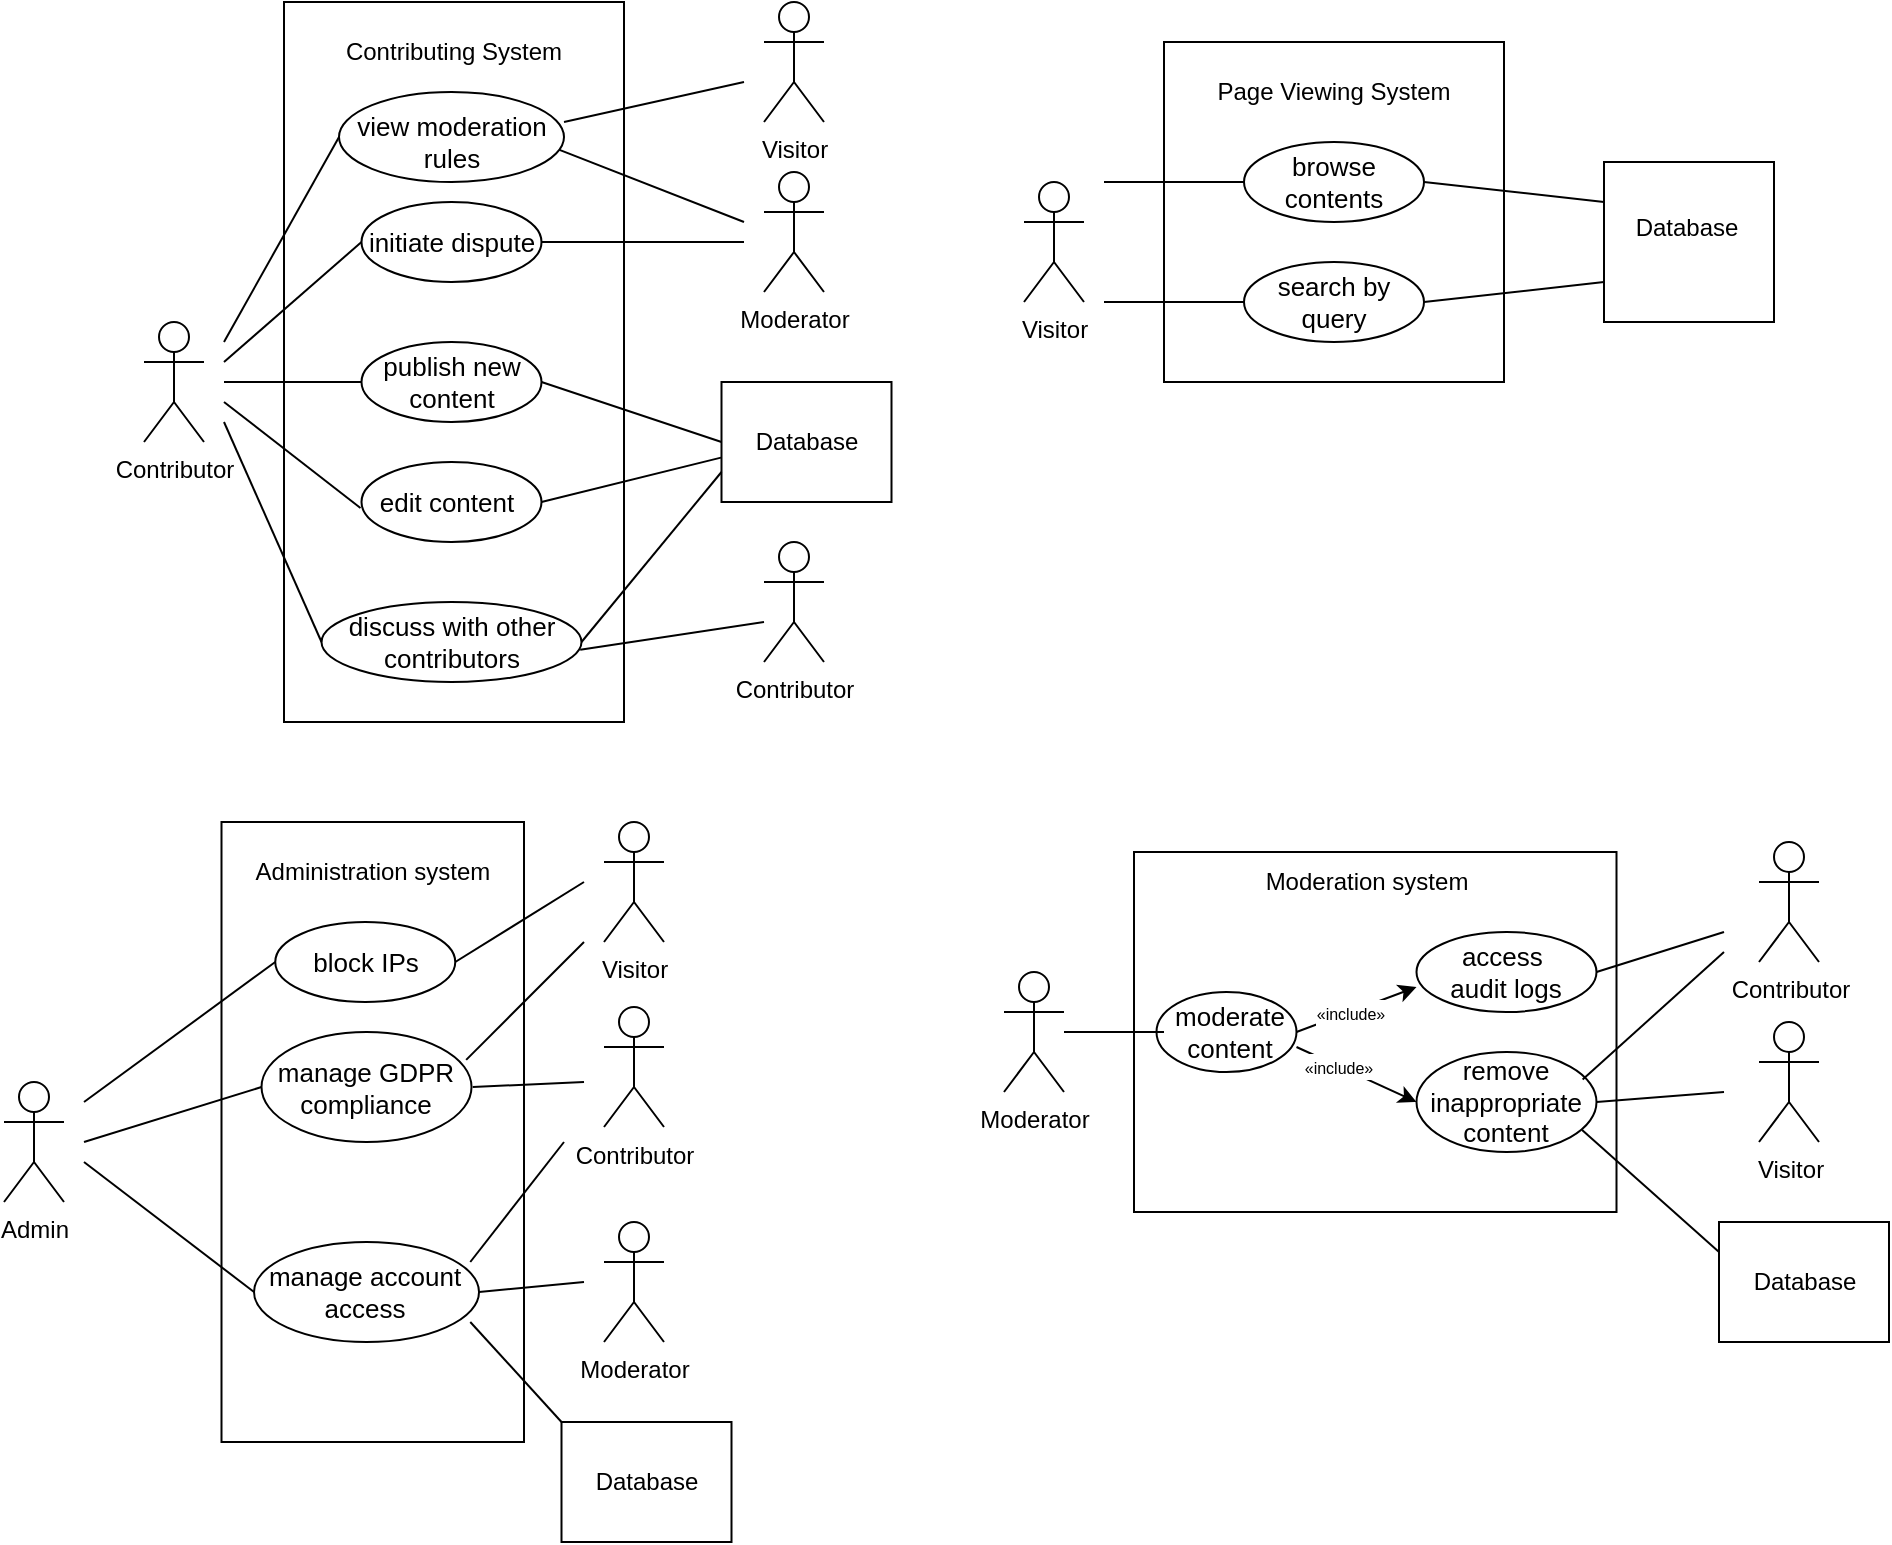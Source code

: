 <mxfile version="28.2.8">
  <diagram name="Page-1" id="gvl01kOopIaqoInNrp4j">
    <mxGraphModel dx="1273" dy="-274" grid="1" gridSize="10" guides="1" tooltips="1" connect="1" arrows="1" fold="1" page="1" pageScale="1" pageWidth="850" pageHeight="1100" math="0" shadow="0">
      <root>
        <mxCell id="0" />
        <mxCell id="1" parent="0" />
        <mxCell id="9oXxncAZsHDewSrDr5Lh-1" value="" style="rounded=0;whiteSpace=wrap;html=1;labelBackgroundColor=none;" parent="1" vertex="1">
          <mxGeometry x="640" y="1170" width="170" height="170" as="geometry" />
        </mxCell>
        <mxCell id="9oXxncAZsHDewSrDr5Lh-3" value="" style="rounded=0;whiteSpace=wrap;html=1;" parent="1" vertex="1">
          <mxGeometry x="860" y="1230" width="85" height="80" as="geometry" />
        </mxCell>
        <mxCell id="9oXxncAZsHDewSrDr5Lh-4" value="Visitor" style="shape=umlActor;verticalLabelPosition=bottom;verticalAlign=top;html=1;outlineConnect=0;" parent="1" vertex="1">
          <mxGeometry x="570" y="1240" width="30" height="60" as="geometry" />
        </mxCell>
        <mxCell id="9oXxncAZsHDewSrDr5Lh-5" value="" style="endArrow=none;html=1;rounded=0;entryX=0;entryY=0.5;entryDx=0;entryDy=0;" parent="1" target="9oXxncAZsHDewSrDr5Lh-7" edge="1">
          <mxGeometry width="50" height="50" relative="1" as="geometry">
            <mxPoint x="610" y="1240" as="sourcePoint" />
            <mxPoint x="680" y="1244.8" as="targetPoint" />
          </mxGeometry>
        </mxCell>
        <mxCell id="9oXxncAZsHDewSrDr5Lh-6" value="" style="endArrow=none;html=1;rounded=0;entryX=0;entryY=0.5;entryDx=0;entryDy=0;" parent="1" target="9oXxncAZsHDewSrDr5Lh-8" edge="1">
          <mxGeometry width="50" height="50" relative="1" as="geometry">
            <mxPoint x="610" y="1300" as="sourcePoint" />
            <mxPoint x="690" y="1300" as="targetPoint" />
          </mxGeometry>
        </mxCell>
        <mxCell id="9oXxncAZsHDewSrDr5Lh-7" value="" style="ellipse;whiteSpace=wrap;html=1;" parent="1" vertex="1">
          <mxGeometry x="680" y="1220" width="90" height="40" as="geometry" />
        </mxCell>
        <mxCell id="9oXxncAZsHDewSrDr5Lh-8" value="" style="ellipse;whiteSpace=wrap;html=1;" parent="1" vertex="1">
          <mxGeometry x="680" y="1280" width="90" height="40" as="geometry" />
        </mxCell>
        <mxCell id="9oXxncAZsHDewSrDr5Lh-9" value="&lt;font&gt;search by query&lt;/font&gt;" style="text;html=1;align=center;verticalAlign=middle;whiteSpace=wrap;rounded=0;fontSize=13;" parent="1" vertex="1">
          <mxGeometry x="680" y="1280" width="90" height="40" as="geometry" />
        </mxCell>
        <mxCell id="9oXxncAZsHDewSrDr5Lh-10" value="&lt;font&gt;browse contents&lt;/font&gt;" style="text;html=1;align=center;verticalAlign=middle;whiteSpace=wrap;rounded=0;fontSize=13;" parent="1" vertex="1">
          <mxGeometry x="680" y="1220" width="90" height="40" as="geometry" />
        </mxCell>
        <mxCell id="9oXxncAZsHDewSrDr5Lh-11" value="&lt;div&gt;&lt;span style=&quot;background-color: transparent; color: light-dark(rgb(0, 0, 0), rgb(255, 255, 255));&quot;&gt;Database&lt;/span&gt;&lt;/div&gt;" style="text;html=1;align=center;verticalAlign=middle;whiteSpace=wrap;rounded=0;" parent="1" vertex="1">
          <mxGeometry x="870" y="1245" width="62.5" height="35" as="geometry" />
        </mxCell>
        <mxCell id="9oXxncAZsHDewSrDr5Lh-12" value="" style="endArrow=none;html=1;rounded=0;entryX=1;entryY=0.5;entryDx=0;entryDy=0;exitX=0;exitY=0.75;exitDx=0;exitDy=0;" parent="1" source="9oXxncAZsHDewSrDr5Lh-3" target="9oXxncAZsHDewSrDr5Lh-9" edge="1">
          <mxGeometry width="50" height="50" relative="1" as="geometry">
            <mxPoint x="710" y="1330" as="sourcePoint" />
            <mxPoint x="760" y="1280" as="targetPoint" />
          </mxGeometry>
        </mxCell>
        <mxCell id="9oXxncAZsHDewSrDr5Lh-13" value="" style="endArrow=none;html=1;rounded=0;entryX=1;entryY=0.5;entryDx=0;entryDy=0;exitX=0;exitY=0.25;exitDx=0;exitDy=0;" parent="1" source="9oXxncAZsHDewSrDr5Lh-3" target="9oXxncAZsHDewSrDr5Lh-10" edge="1">
          <mxGeometry width="50" height="50" relative="1" as="geometry">
            <mxPoint x="710" y="1330" as="sourcePoint" />
            <mxPoint x="760" y="1280" as="targetPoint" />
          </mxGeometry>
        </mxCell>
        <mxCell id="9oXxncAZsHDewSrDr5Lh-49" value="Page Viewing System" style="text;html=1;whiteSpace=wrap;strokeColor=none;fillColor=none;align=center;verticalAlign=middle;rounded=0;" parent="1" vertex="1">
          <mxGeometry x="640" y="1180" width="170" height="30" as="geometry" />
        </mxCell>
        <mxCell id="9oXxncAZsHDewSrDr5Lh-64" value="" style="rounded=0;whiteSpace=wrap;html=1;labelBackgroundColor=none;" parent="1" vertex="1">
          <mxGeometry x="200" y="1150" width="170" height="360" as="geometry" />
        </mxCell>
        <mxCell id="9oXxncAZsHDewSrDr5Lh-65" value="" style="rounded=0;whiteSpace=wrap;html=1;" parent="1" vertex="1">
          <mxGeometry x="418.75" y="1340" width="85" height="60" as="geometry" />
        </mxCell>
        <mxCell id="9oXxncAZsHDewSrDr5Lh-73" value="&lt;div&gt;&lt;span style=&quot;background-color: transparent; color: light-dark(rgb(0, 0, 0), rgb(255, 255, 255));&quot;&gt;Database&lt;/span&gt;&lt;/div&gt;" style="text;html=1;align=center;verticalAlign=middle;whiteSpace=wrap;rounded=0;" parent="1" vertex="1">
          <mxGeometry x="430" y="1352.5" width="62.5" height="35" as="geometry" />
        </mxCell>
        <mxCell id="9oXxncAZsHDewSrDr5Lh-74" value="" style="endArrow=none;html=1;rounded=0;entryX=0.98;entryY=0.643;entryDx=0;entryDy=0;entryPerimeter=0;" parent="1" target="9oXxncAZsHDewSrDr5Lh-79" edge="1">
          <mxGeometry width="50" height="50" relative="1" as="geometry">
            <mxPoint x="430" y="1260" as="sourcePoint" />
            <mxPoint x="330" y="1350" as="targetPoint" />
          </mxGeometry>
        </mxCell>
        <mxCell id="9oXxncAZsHDewSrDr5Lh-75" value="" style="endArrow=none;html=1;rounded=0;entryX=1;entryY=0.5;entryDx=0;entryDy=0;" parent="1" target="9oXxncAZsHDewSrDr5Lh-88" edge="1">
          <mxGeometry width="50" height="50" relative="1" as="geometry">
            <mxPoint x="430" y="1270" as="sourcePoint" />
            <mxPoint x="330" y="1290" as="targetPoint" />
          </mxGeometry>
        </mxCell>
        <mxCell id="9oXxncAZsHDewSrDr5Lh-76" value="Contributing&amp;nbsp;&lt;span style=&quot;background-color: transparent; color: light-dark(rgb(0, 0, 0), rgb(255, 255, 255));&quot;&gt;System&lt;/span&gt;" style="text;html=1;whiteSpace=wrap;strokeColor=none;fillColor=none;align=center;verticalAlign=middle;rounded=0;" parent="1" vertex="1">
          <mxGeometry x="200" y="1160" width="170" height="30" as="geometry" />
        </mxCell>
        <mxCell id="9oXxncAZsHDewSrDr5Lh-78" value="Contribu&lt;span style=&quot;background-color: transparent; color: light-dark(rgb(0, 0, 0), rgb(255, 255, 255));&quot;&gt;tor&lt;/span&gt;" style="shape=umlActor;verticalLabelPosition=bottom;verticalAlign=top;html=1;outlineConnect=0;" parent="1" vertex="1">
          <mxGeometry x="130" y="1310" width="30" height="60" as="geometry" />
        </mxCell>
        <mxCell id="9oXxncAZsHDewSrDr5Lh-79" value="" style="ellipse;whiteSpace=wrap;html=1;" parent="1" vertex="1">
          <mxGeometry x="227.5" y="1195" width="112.5" height="45" as="geometry" />
        </mxCell>
        <mxCell id="9oXxncAZsHDewSrDr5Lh-80" value="view moderation rules" style="text;html=1;align=center;verticalAlign=middle;whiteSpace=wrap;rounded=0;fontSize=13;" parent="1" vertex="1">
          <mxGeometry x="233.75" y="1205" width="100" height="30" as="geometry" />
        </mxCell>
        <mxCell id="9oXxncAZsHDewSrDr5Lh-81" value="" style="ellipse;whiteSpace=wrap;html=1;" parent="1" vertex="1">
          <mxGeometry x="218.75" y="1450" width="130" height="40" as="geometry" />
        </mxCell>
        <mxCell id="9oXxncAZsHDewSrDr5Lh-82" value="&lt;font&gt;discuss with other contributors&lt;/font&gt;" style="text;html=1;align=center;verticalAlign=middle;whiteSpace=wrap;rounded=0;fontSize=13;" parent="1" vertex="1">
          <mxGeometry x="228.75" y="1455" width="110" height="30" as="geometry" />
        </mxCell>
        <mxCell id="9oXxncAZsHDewSrDr5Lh-83" value="" style="ellipse;whiteSpace=wrap;html=1;" parent="1" vertex="1">
          <mxGeometry x="238.75" y="1380" width="90" height="40" as="geometry" />
        </mxCell>
        <mxCell id="9oXxncAZsHDewSrDr5Lh-84" value="&lt;br&gt;&lt;div&gt;e&lt;span style=&quot;background-color: transparent; color: light-dark(rgb(0, 0, 0), rgb(255, 255, 255));&quot;&gt;dit content&lt;/span&gt;&lt;/div&gt;&lt;div&gt;&lt;br&gt;&lt;/div&gt;" style="text;html=1;align=center;verticalAlign=middle;whiteSpace=wrap;rounded=0;fontSize=13;" parent="1" vertex="1">
          <mxGeometry x="238.75" y="1385" width="85" height="30" as="geometry" />
        </mxCell>
        <mxCell id="9oXxncAZsHDewSrDr5Lh-85" value="" style="ellipse;whiteSpace=wrap;html=1;" parent="1" vertex="1">
          <mxGeometry x="238.75" y="1320" width="90" height="40" as="geometry" />
        </mxCell>
        <mxCell id="9oXxncAZsHDewSrDr5Lh-86" value="publish new content" style="text;html=1;align=center;verticalAlign=middle;whiteSpace=wrap;rounded=0;fontSize=13;" parent="1" vertex="1">
          <mxGeometry x="238.75" y="1325" width="90" height="30" as="geometry" />
        </mxCell>
        <mxCell id="9oXxncAZsHDewSrDr5Lh-87" value="" style="ellipse;whiteSpace=wrap;html=1;" parent="1" vertex="1">
          <mxGeometry x="238.75" y="1250" width="90" height="40" as="geometry" />
        </mxCell>
        <mxCell id="9oXxncAZsHDewSrDr5Lh-88" value="&lt;font&gt;i&lt;/font&gt;&lt;span style=&quot;background-color: transparent; color: light-dark(rgb(0, 0, 0), rgb(255, 255, 255));&quot;&gt;nitiate dispute&lt;/span&gt;" style="text;html=1;align=center;verticalAlign=middle;whiteSpace=wrap;rounded=0;fontSize=13;" parent="1" vertex="1">
          <mxGeometry x="238.75" y="1255" width="90" height="30" as="geometry" />
        </mxCell>
        <mxCell id="9oXxncAZsHDewSrDr5Lh-89" value="" style="endArrow=none;html=1;rounded=0;entryX=0;entryY=0.5;entryDx=0;entryDy=0;endFill=0;" parent="1" target="9oXxncAZsHDewSrDr5Lh-79" edge="1">
          <mxGeometry width="50" height="50" relative="1" as="geometry">
            <mxPoint x="170" y="1320" as="sourcePoint" />
            <mxPoint x="300" y="1400" as="targetPoint" />
          </mxGeometry>
        </mxCell>
        <mxCell id="9oXxncAZsHDewSrDr5Lh-90" value="" style="endArrow=none;html=1;rounded=0;entryX=-0.006;entryY=0.599;entryDx=0;entryDy=0;entryPerimeter=0;endFill=0;" parent="1" target="9oXxncAZsHDewSrDr5Lh-84" edge="1">
          <mxGeometry width="50" height="50" relative="1" as="geometry">
            <mxPoint x="170" y="1350" as="sourcePoint" />
            <mxPoint x="270" y="1320" as="targetPoint" />
          </mxGeometry>
        </mxCell>
        <mxCell id="9oXxncAZsHDewSrDr5Lh-91" value="" style="endArrow=none;html=1;rounded=0;entryX=0;entryY=0.5;entryDx=0;entryDy=0;endFill=0;" parent="1" target="9oXxncAZsHDewSrDr5Lh-86" edge="1">
          <mxGeometry width="50" height="50" relative="1" as="geometry">
            <mxPoint x="170" y="1340" as="sourcePoint" />
            <mxPoint x="260" y="1280" as="targetPoint" />
          </mxGeometry>
        </mxCell>
        <mxCell id="9oXxncAZsHDewSrDr5Lh-92" value="" style="endArrow=none;html=1;rounded=0;entryX=0;entryY=0.5;entryDx=0;entryDy=0;endFill=0;" parent="1" target="9oXxncAZsHDewSrDr5Lh-88" edge="1">
          <mxGeometry width="50" height="50" relative="1" as="geometry">
            <mxPoint x="170" y="1330" as="sourcePoint" />
            <mxPoint x="290" y="1320" as="targetPoint" />
            <Array as="points" />
          </mxGeometry>
        </mxCell>
        <mxCell id="9oXxncAZsHDewSrDr5Lh-93" value="" style="endArrow=none;html=1;rounded=0;entryX=0;entryY=0.5;entryDx=0;entryDy=0;endFill=0;" parent="1" target="9oXxncAZsHDewSrDr5Lh-81" edge="1">
          <mxGeometry width="50" height="50" relative="1" as="geometry">
            <mxPoint x="170" y="1360" as="sourcePoint" />
            <mxPoint x="290" y="1300" as="targetPoint" />
          </mxGeometry>
        </mxCell>
        <mxCell id="9oXxncAZsHDewSrDr5Lh-95" value="" style="endArrow=none;html=1;rounded=0;entryX=0;entryY=0.75;entryDx=0;entryDy=0;exitX=1;exitY=0.5;exitDx=0;exitDy=0;" parent="1" source="9oXxncAZsHDewSrDr5Lh-81" target="9oXxncAZsHDewSrDr5Lh-65" edge="1">
          <mxGeometry width="50" height="50" relative="1" as="geometry">
            <mxPoint x="300" y="1350" as="sourcePoint" />
            <mxPoint x="350" y="1300" as="targetPoint" />
          </mxGeometry>
        </mxCell>
        <mxCell id="9oXxncAZsHDewSrDr5Lh-96" value="" style="endArrow=none;html=1;rounded=0;entryX=-0.003;entryY=0.63;entryDx=0;entryDy=0;exitX=1;exitY=0.5;exitDx=0;exitDy=0;entryPerimeter=0;" parent="1" source="9oXxncAZsHDewSrDr5Lh-83" target="9oXxncAZsHDewSrDr5Lh-65" edge="1">
          <mxGeometry width="50" height="50" relative="1" as="geometry">
            <mxPoint x="300" y="1350" as="sourcePoint" />
            <mxPoint x="350" y="1300" as="targetPoint" />
          </mxGeometry>
        </mxCell>
        <mxCell id="9oXxncAZsHDewSrDr5Lh-97" value="" style="endArrow=none;html=1;rounded=0;entryX=0;entryY=0.5;entryDx=0;entryDy=0;exitX=1;exitY=0.5;exitDx=0;exitDy=0;" parent="1" source="9oXxncAZsHDewSrDr5Lh-86" target="9oXxncAZsHDewSrDr5Lh-65" edge="1">
          <mxGeometry width="50" height="50" relative="1" as="geometry">
            <mxPoint x="300" y="1350" as="sourcePoint" />
            <mxPoint x="350" y="1300" as="targetPoint" />
          </mxGeometry>
        </mxCell>
        <mxCell id="9oXxncAZsHDewSrDr5Lh-98" value="Modera&lt;span style=&quot;background-color: transparent; color: light-dark(rgb(0, 0, 0), rgb(255, 255, 255));&quot;&gt;tor&lt;/span&gt;" style="shape=umlActor;verticalLabelPosition=bottom;verticalAlign=top;html=1;outlineConnect=0;" parent="1" vertex="1">
          <mxGeometry x="440" y="1235" width="30" height="60" as="geometry" />
        </mxCell>
        <mxCell id="9oXxncAZsHDewSrDr5Lh-99" value="Contribu&lt;span style=&quot;background-color: transparent; color: light-dark(rgb(0, 0, 0), rgb(255, 255, 255));&quot;&gt;tor&lt;/span&gt;" style="shape=umlActor;verticalLabelPosition=bottom;verticalAlign=top;html=1;outlineConnect=0;" parent="1" vertex="1">
          <mxGeometry x="440" y="1420" width="30" height="60" as="geometry" />
        </mxCell>
        <mxCell id="9oXxncAZsHDewSrDr5Lh-100" value="" style="endArrow=none;html=1;rounded=0;exitX=0.995;exitY=0.596;exitDx=0;exitDy=0;exitPerimeter=0;" parent="1" source="9oXxncAZsHDewSrDr5Lh-81" edge="1">
          <mxGeometry width="50" height="50" relative="1" as="geometry">
            <mxPoint x="410" y="1480" as="sourcePoint" />
            <mxPoint x="440" y="1460" as="targetPoint" />
          </mxGeometry>
        </mxCell>
        <mxCell id="9oXxncAZsHDewSrDr5Lh-101" value="Admin" style="shape=umlActor;verticalLabelPosition=bottom;verticalAlign=top;html=1;outlineConnect=0;" parent="1" vertex="1">
          <mxGeometry x="60" y="1690" width="30" height="60" as="geometry" />
        </mxCell>
        <mxCell id="9oXxncAZsHDewSrDr5Lh-102" value="" style="rounded=0;whiteSpace=wrap;html=1;" parent="1" vertex="1">
          <mxGeometry x="168.75" y="1560" width="151.25" height="310" as="geometry" />
        </mxCell>
        <mxCell id="9oXxncAZsHDewSrDr5Lh-103" value="Administration&amp;nbsp;&lt;span style=&quot;background-color: transparent; color: light-dark(rgb(0, 0, 0), rgb(255, 255, 255));&quot;&gt;system&lt;/span&gt;" style="text;html=1;whiteSpace=wrap;strokeColor=none;fillColor=none;align=center;verticalAlign=middle;rounded=0;" parent="1" vertex="1">
          <mxGeometry x="171.88" y="1570" width="145" height="30" as="geometry" />
        </mxCell>
        <mxCell id="9oXxncAZsHDewSrDr5Lh-104" value="" style="ellipse;whiteSpace=wrap;html=1;" parent="1" vertex="1">
          <mxGeometry x="195.63" y="1610" width="90" height="40" as="geometry" />
        </mxCell>
        <mxCell id="9oXxncAZsHDewSrDr5Lh-105" value="block IPs" style="text;html=1;align=center;verticalAlign=middle;whiteSpace=wrap;rounded=0;fontSize=13;" parent="1" vertex="1">
          <mxGeometry x="195.63" y="1615" width="90" height="30" as="geometry" />
        </mxCell>
        <mxCell id="9oXxncAZsHDewSrDr5Lh-106" value="" style="ellipse;whiteSpace=wrap;html=1;" parent="1" vertex="1">
          <mxGeometry x="185.01" y="1770" width="112.5" height="50" as="geometry" />
        </mxCell>
        <mxCell id="9oXxncAZsHDewSrDr5Lh-107" value="manage account access" style="text;html=1;align=center;verticalAlign=middle;whiteSpace=wrap;rounded=0;fontSize=13;" parent="1" vertex="1">
          <mxGeometry x="188.14" y="1780" width="105" height="30" as="geometry" />
        </mxCell>
        <mxCell id="9oXxncAZsHDewSrDr5Lh-108" value="" style="ellipse;whiteSpace=wrap;html=1;" parent="1" vertex="1">
          <mxGeometry x="188.76" y="1665" width="105" height="55" as="geometry" />
        </mxCell>
        <mxCell id="9oXxncAZsHDewSrDr5Lh-109" value="manage GDPR compliance" style="text;html=1;align=center;verticalAlign=middle;whiteSpace=wrap;rounded=0;fontSize=13;" parent="1" vertex="1">
          <mxGeometry x="188.13" y="1677.5" width="106.25" height="30" as="geometry" />
        </mxCell>
        <mxCell id="9oXxncAZsHDewSrDr5Lh-110" value="" style="endArrow=none;html=1;rounded=0;entryX=0;entryY=0.5;entryDx=0;entryDy=0;endFill=0;" parent="1" target="9oXxncAZsHDewSrDr5Lh-105" edge="1">
          <mxGeometry width="50" height="50" relative="1" as="geometry">
            <mxPoint x="100" y="1700" as="sourcePoint" />
            <mxPoint x="240" y="1720" as="targetPoint" />
          </mxGeometry>
        </mxCell>
        <mxCell id="9oXxncAZsHDewSrDr5Lh-111" value="" style="endArrow=none;html=1;rounded=0;entryX=0;entryY=0.5;entryDx=0;entryDy=0;endFill=0;" parent="1" target="9oXxncAZsHDewSrDr5Lh-106" edge="1">
          <mxGeometry width="50" height="50" relative="1" as="geometry">
            <mxPoint x="100" y="1730" as="sourcePoint" />
            <mxPoint x="240" y="1720" as="targetPoint" />
          </mxGeometry>
        </mxCell>
        <mxCell id="9oXxncAZsHDewSrDr5Lh-112" value="" style="endArrow=none;html=1;rounded=0;entryX=0;entryY=0.5;entryDx=0;entryDy=0;endFill=0;" parent="1" target="9oXxncAZsHDewSrDr5Lh-108" edge="1">
          <mxGeometry width="50" height="50" relative="1" as="geometry">
            <mxPoint x="100" y="1720" as="sourcePoint" />
            <mxPoint x="240" y="1720" as="targetPoint" />
          </mxGeometry>
        </mxCell>
        <mxCell id="9oXxncAZsHDewSrDr5Lh-113" value="" style="rounded=0;whiteSpace=wrap;html=1;" parent="1" vertex="1">
          <mxGeometry x="625" y="1575" width="241.25" height="180" as="geometry" />
        </mxCell>
        <mxCell id="9oXxncAZsHDewSrDr5Lh-114" value="Modera&lt;span style=&quot;background-color: transparent; color: light-dark(rgb(0, 0, 0), rgb(255, 255, 255));&quot;&gt;tor&lt;/span&gt;" style="shape=umlActor;verticalLabelPosition=bottom;verticalAlign=top;html=1;outlineConnect=0;" parent="1" vertex="1">
          <mxGeometry x="560" y="1635" width="30" height="60" as="geometry" />
        </mxCell>
        <mxCell id="9oXxncAZsHDewSrDr5Lh-115" value="" style="ellipse;whiteSpace=wrap;html=1;" parent="1" vertex="1">
          <mxGeometry x="766.25" y="1615" width="90" height="40" as="geometry" />
        </mxCell>
        <mxCell id="9oXxncAZsHDewSrDr5Lh-116" value="access&amp;nbsp;&lt;div&gt;audit logs&lt;/div&gt;" style="text;html=1;align=center;verticalAlign=middle;whiteSpace=wrap;rounded=0;fontSize=13;" parent="1" vertex="1">
          <mxGeometry x="766.25" y="1620" width="90" height="30" as="geometry" />
        </mxCell>
        <mxCell id="9oXxncAZsHDewSrDr5Lh-117" value="" style="ellipse;whiteSpace=wrap;html=1;" parent="1" vertex="1">
          <mxGeometry x="766.25" y="1675" width="90" height="50" as="geometry" />
        </mxCell>
        <mxCell id="9oXxncAZsHDewSrDr5Lh-118" value="remove inappropriate content" style="text;html=1;align=center;verticalAlign=middle;whiteSpace=wrap;rounded=0;fontSize=13;" parent="1" vertex="1">
          <mxGeometry x="776.25" y="1685" width="70" height="30" as="geometry" />
        </mxCell>
        <mxCell id="9oXxncAZsHDewSrDr5Lh-119" value="" style="ellipse;whiteSpace=wrap;html=1;" parent="1" vertex="1">
          <mxGeometry x="636.25" y="1645" width="70" height="40" as="geometry" />
        </mxCell>
        <mxCell id="9oXxncAZsHDewSrDr5Lh-120" value="moderate content" style="text;html=1;align=center;verticalAlign=middle;whiteSpace=wrap;rounded=0;fontSize=13;" parent="1" vertex="1">
          <mxGeometry x="640" y="1650" width="66.25" height="30" as="geometry" />
        </mxCell>
        <mxCell id="9oXxncAZsHDewSrDr5Lh-121" value="" style="endArrow=classic;html=1;rounded=0;entryX=0;entryY=0.75;entryDx=0;entryDy=0;exitX=1;exitY=0.5;exitDx=0;exitDy=0;" parent="1" source="9oXxncAZsHDewSrDr5Lh-120" target="9oXxncAZsHDewSrDr5Lh-116" edge="1">
          <mxGeometry width="50" height="50" relative="1" as="geometry">
            <mxPoint x="646.25" y="1715" as="sourcePoint" />
            <mxPoint x="696.25" y="1665" as="targetPoint" />
          </mxGeometry>
        </mxCell>
        <mxCell id="9oXxncAZsHDewSrDr5Lh-122" value="&lt;span style=&quot;font-size: 8px; text-wrap-mode: wrap;&quot;&gt;«include»&lt;/span&gt;" style="edgeLabel;html=1;align=center;verticalAlign=middle;resizable=0;points=[];labelBackgroundColor=default;labelBorderColor=none;" parent="9oXxncAZsHDewSrDr5Lh-121" connectable="0" vertex="1">
          <mxGeometry x="-0.108" relative="1" as="geometry">
            <mxPoint as="offset" />
          </mxGeometry>
        </mxCell>
        <mxCell id="9oXxncAZsHDewSrDr5Lh-123" value="" style="endArrow=classic;html=1;rounded=0;exitX=1;exitY=0.75;exitDx=0;exitDy=0;entryX=0;entryY=0.5;entryDx=0;entryDy=0;" parent="1" source="9oXxncAZsHDewSrDr5Lh-120" target="9oXxncAZsHDewSrDr5Lh-117" edge="1">
          <mxGeometry width="50" height="50" relative="1" as="geometry">
            <mxPoint x="646.25" y="1715" as="sourcePoint" />
            <mxPoint x="696.25" y="1665" as="targetPoint" />
          </mxGeometry>
        </mxCell>
        <mxCell id="9oXxncAZsHDewSrDr5Lh-124" value="&lt;span style=&quot;font-size: 8px; text-wrap-mode: wrap;&quot;&gt;«include»&lt;/span&gt;" style="edgeLabel;html=1;align=center;verticalAlign=middle;resizable=0;points=[];labelBackgroundColor=default;" parent="9oXxncAZsHDewSrDr5Lh-123" connectable="0" vertex="1">
          <mxGeometry x="-0.307" relative="1" as="geometry">
            <mxPoint as="offset" />
          </mxGeometry>
        </mxCell>
        <mxCell id="9oXxncAZsHDewSrDr5Lh-125" value="Moderation system" style="text;html=1;whiteSpace=wrap;strokeColor=none;fillColor=none;align=center;verticalAlign=middle;rounded=0;" parent="1" vertex="1">
          <mxGeometry x="668.75" y="1575" width="145" height="30" as="geometry" />
        </mxCell>
        <mxCell id="9oXxncAZsHDewSrDr5Lh-126" value="" style="endArrow=none;html=1;rounded=0;entryX=0;entryY=0.5;entryDx=0;entryDy=0;endFill=0;" parent="1" target="9oXxncAZsHDewSrDr5Lh-120" edge="1">
          <mxGeometry width="50" height="50" relative="1" as="geometry">
            <mxPoint x="590" y="1665" as="sourcePoint" />
            <mxPoint x="686.25" y="1615" as="targetPoint" />
          </mxGeometry>
        </mxCell>
        <mxCell id="9oXxncAZsHDewSrDr5Lh-127" value="Visitor" style="shape=umlActor;verticalLabelPosition=bottom;verticalAlign=top;html=1;outlineConnect=0;" parent="1" vertex="1">
          <mxGeometry x="440" y="1150" width="30" height="60" as="geometry" />
        </mxCell>
        <mxCell id="9oXxncAZsHDewSrDr5Lh-128" value="" style="endArrow=none;html=1;rounded=0;" parent="1" edge="1">
          <mxGeometry width="50" height="50" relative="1" as="geometry">
            <mxPoint x="340" y="1210" as="sourcePoint" />
            <mxPoint x="430" y="1190" as="targetPoint" />
          </mxGeometry>
        </mxCell>
        <mxCell id="9oXxncAZsHDewSrDr5Lh-130" value="Contribu&lt;span style=&quot;background-color: transparent; color: light-dark(rgb(0, 0, 0), rgb(255, 255, 255));&quot;&gt;tor&lt;/span&gt;" style="shape=umlActor;verticalLabelPosition=bottom;verticalAlign=top;html=1;outlineConnect=0;" parent="1" vertex="1">
          <mxGeometry x="937.5" y="1570" width="30" height="60" as="geometry" />
        </mxCell>
        <mxCell id="9oXxncAZsHDewSrDr5Lh-131" value="Visitor" style="shape=umlActor;verticalLabelPosition=bottom;verticalAlign=top;html=1;outlineConnect=0;" parent="1" vertex="1">
          <mxGeometry x="937.5" y="1660" width="30" height="60" as="geometry" />
        </mxCell>
        <mxCell id="9oXxncAZsHDewSrDr5Lh-134" value="" style="endArrow=none;html=1;rounded=0;exitX=1;exitY=0.5;exitDx=0;exitDy=0;" parent="1" source="9oXxncAZsHDewSrDr5Lh-116" edge="1">
          <mxGeometry width="50" height="50" relative="1" as="geometry">
            <mxPoint x="770" y="1695" as="sourcePoint" />
            <mxPoint x="920" y="1615" as="targetPoint" />
          </mxGeometry>
        </mxCell>
        <mxCell id="9oXxncAZsHDewSrDr5Lh-135" value="" style="endArrow=none;html=1;rounded=0;exitX=0.923;exitY=0.276;exitDx=0;exitDy=0;exitPerimeter=0;" parent="1" source="9oXxncAZsHDewSrDr5Lh-117" edge="1">
          <mxGeometry width="50" height="50" relative="1" as="geometry">
            <mxPoint x="770" y="1695" as="sourcePoint" />
            <mxPoint x="920" y="1625" as="targetPoint" />
          </mxGeometry>
        </mxCell>
        <mxCell id="9oXxncAZsHDewSrDr5Lh-136" value="" style="endArrow=none;html=1;rounded=0;exitX=1;exitY=0.5;exitDx=0;exitDy=0;" parent="1" source="9oXxncAZsHDewSrDr5Lh-117" edge="1">
          <mxGeometry width="50" height="50" relative="1" as="geometry">
            <mxPoint x="770" y="1695" as="sourcePoint" />
            <mxPoint x="920" y="1695" as="targetPoint" />
          </mxGeometry>
        </mxCell>
        <mxCell id="9oXxncAZsHDewSrDr5Lh-137" value="Contribu&lt;span style=&quot;background-color: transparent; color: light-dark(rgb(0, 0, 0), rgb(255, 255, 255));&quot;&gt;tor&lt;/span&gt;" style="shape=umlActor;verticalLabelPosition=bottom;verticalAlign=top;html=1;outlineConnect=0;" parent="1" vertex="1">
          <mxGeometry x="360" y="1652.5" width="30" height="60" as="geometry" />
        </mxCell>
        <mxCell id="9oXxncAZsHDewSrDr5Lh-138" value="Visitor" style="shape=umlActor;verticalLabelPosition=bottom;verticalAlign=top;html=1;outlineConnect=0;" parent="1" vertex="1">
          <mxGeometry x="360" y="1560" width="30" height="60" as="geometry" />
        </mxCell>
        <mxCell id="9oXxncAZsHDewSrDr5Lh-139" value="" style="endArrow=none;html=1;rounded=0;exitX=1;exitY=0.5;exitDx=0;exitDy=0;" parent="1" source="9oXxncAZsHDewSrDr5Lh-105" edge="1">
          <mxGeometry width="50" height="50" relative="1" as="geometry">
            <mxPoint x="290" y="1770" as="sourcePoint" />
            <mxPoint x="350" y="1590" as="targetPoint" />
          </mxGeometry>
        </mxCell>
        <mxCell id="9oXxncAZsHDewSrDr5Lh-140" value="" style="rounded=0;whiteSpace=wrap;html=1;" parent="1" vertex="1">
          <mxGeometry x="917.5" y="1760" width="85" height="60" as="geometry" />
        </mxCell>
        <mxCell id="9oXxncAZsHDewSrDr5Lh-141" value="&lt;div&gt;&lt;span style=&quot;background-color: transparent; color: light-dark(rgb(0, 0, 0), rgb(255, 255, 255));&quot;&gt;Database&lt;/span&gt;&lt;/div&gt;" style="text;html=1;align=center;verticalAlign=middle;whiteSpace=wrap;rounded=0;" parent="1" vertex="1">
          <mxGeometry x="928.75" y="1772.5" width="62.5" height="35" as="geometry" />
        </mxCell>
        <mxCell id="9oXxncAZsHDewSrDr5Lh-142" value="" style="endArrow=none;html=1;rounded=0;entryX=0;entryY=0.25;entryDx=0;entryDy=0;exitX=0.92;exitY=0.781;exitDx=0;exitDy=0;exitPerimeter=0;" parent="1" source="9oXxncAZsHDewSrDr5Lh-117" target="9oXxncAZsHDewSrDr5Lh-140" edge="1">
          <mxGeometry width="50" height="50" relative="1" as="geometry">
            <mxPoint x="700" y="1705" as="sourcePoint" />
            <mxPoint x="750" y="1655" as="targetPoint" />
          </mxGeometry>
        </mxCell>
        <mxCell id="9oXxncAZsHDewSrDr5Lh-144" value="Modera&lt;span style=&quot;background-color: transparent; color: light-dark(rgb(0, 0, 0), rgb(255, 255, 255));&quot;&gt;tor&lt;/span&gt;" style="shape=umlActor;verticalLabelPosition=bottom;verticalAlign=top;html=1;outlineConnect=0;" parent="1" vertex="1">
          <mxGeometry x="360" y="1760" width="30" height="60" as="geometry" />
        </mxCell>
        <mxCell id="9oXxncAZsHDewSrDr5Lh-145" value="" style="endArrow=none;html=1;rounded=0;exitX=0.969;exitY=0.048;exitDx=0;exitDy=0;exitPerimeter=0;" parent="1" source="9oXxncAZsHDewSrDr5Lh-109" edge="1">
          <mxGeometry width="50" height="50" relative="1" as="geometry">
            <mxPoint x="294" y="1708" as="sourcePoint" />
            <mxPoint x="350" y="1620" as="targetPoint" />
          </mxGeometry>
        </mxCell>
        <mxCell id="9oXxncAZsHDewSrDr5Lh-146" value="" style="endArrow=none;html=1;rounded=0;exitX=1;exitY=0.5;exitDx=0;exitDy=0;" parent="1" source="9oXxncAZsHDewSrDr5Lh-109" edge="1">
          <mxGeometry width="50" height="50" relative="1" as="geometry">
            <mxPoint x="270" y="1780" as="sourcePoint" />
            <mxPoint x="350" y="1690" as="targetPoint" />
          </mxGeometry>
        </mxCell>
        <mxCell id="9oXxncAZsHDewSrDr5Lh-147" value="" style="endArrow=none;html=1;rounded=0;exitX=1;exitY=0.5;exitDx=0;exitDy=0;" parent="1" source="9oXxncAZsHDewSrDr5Lh-106" edge="1">
          <mxGeometry width="50" height="50" relative="1" as="geometry">
            <mxPoint x="270" y="1780" as="sourcePoint" />
            <mxPoint x="350" y="1790" as="targetPoint" />
          </mxGeometry>
        </mxCell>
        <mxCell id="9oXxncAZsHDewSrDr5Lh-148" value="" style="endArrow=none;html=1;rounded=0;exitX=1;exitY=0;exitDx=0;exitDy=0;" parent="1" source="9oXxncAZsHDewSrDr5Lh-107" edge="1">
          <mxGeometry width="50" height="50" relative="1" as="geometry">
            <mxPoint x="270" y="1780" as="sourcePoint" />
            <mxPoint x="340" y="1720" as="targetPoint" />
          </mxGeometry>
        </mxCell>
        <mxCell id="9oXxncAZsHDewSrDr5Lh-150" value="" style="rounded=0;whiteSpace=wrap;html=1;" parent="1" vertex="1">
          <mxGeometry x="338.75" y="1860" width="85" height="60" as="geometry" />
        </mxCell>
        <mxCell id="9oXxncAZsHDewSrDr5Lh-151" value="&lt;div&gt;&lt;span style=&quot;background-color: transparent; color: light-dark(rgb(0, 0, 0), rgb(255, 255, 255));&quot;&gt;Database&lt;/span&gt;&lt;/div&gt;" style="text;html=1;align=center;verticalAlign=middle;whiteSpace=wrap;rounded=0;" parent="1" vertex="1">
          <mxGeometry x="350" y="1872.5" width="62.5" height="35" as="geometry" />
        </mxCell>
        <mxCell id="9oXxncAZsHDewSrDr5Lh-152" value="" style="endArrow=none;html=1;rounded=0;entryX=0;entryY=0;entryDx=0;entryDy=0;exitX=1;exitY=1;exitDx=0;exitDy=0;" parent="1" source="9oXxncAZsHDewSrDr5Lh-107" target="9oXxncAZsHDewSrDr5Lh-150" edge="1">
          <mxGeometry width="50" height="50" relative="1" as="geometry">
            <mxPoint x="290" y="1950" as="sourcePoint" />
            <mxPoint x="370" y="1850" as="targetPoint" />
          </mxGeometry>
        </mxCell>
      </root>
    </mxGraphModel>
  </diagram>
</mxfile>
